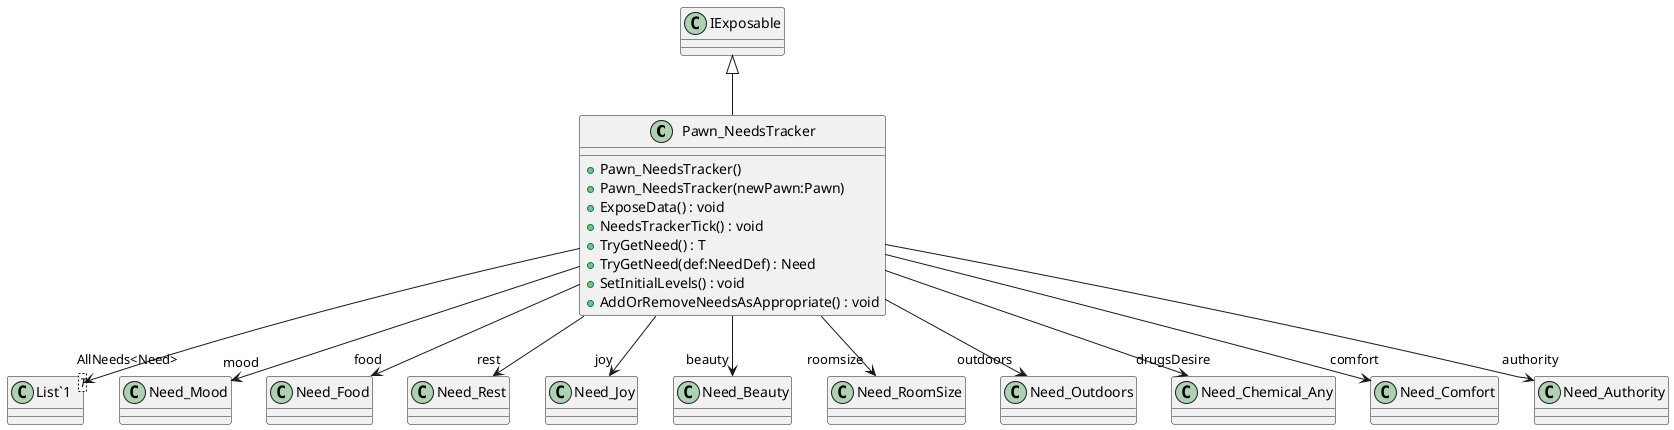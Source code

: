 @startuml
class Pawn_NeedsTracker {
    + Pawn_NeedsTracker()
    + Pawn_NeedsTracker(newPawn:Pawn)
    + ExposeData() : void
    + NeedsTrackerTick() : void
    + TryGetNeed() : T
    + TryGetNeed(def:NeedDef) : Need
    + SetInitialLevels() : void
    + AddOrRemoveNeedsAsAppropriate() : void
}
class "List`1"<T> {
}
IExposable <|-- Pawn_NeedsTracker
Pawn_NeedsTracker --> "mood" Need_Mood
Pawn_NeedsTracker --> "food" Need_Food
Pawn_NeedsTracker --> "rest" Need_Rest
Pawn_NeedsTracker --> "joy" Need_Joy
Pawn_NeedsTracker --> "beauty" Need_Beauty
Pawn_NeedsTracker --> "roomsize" Need_RoomSize
Pawn_NeedsTracker --> "outdoors" Need_Outdoors
Pawn_NeedsTracker --> "drugsDesire" Need_Chemical_Any
Pawn_NeedsTracker --> "comfort" Need_Comfort
Pawn_NeedsTracker --> "authority" Need_Authority
Pawn_NeedsTracker --> "AllNeeds<Need>" "List`1"
@enduml
